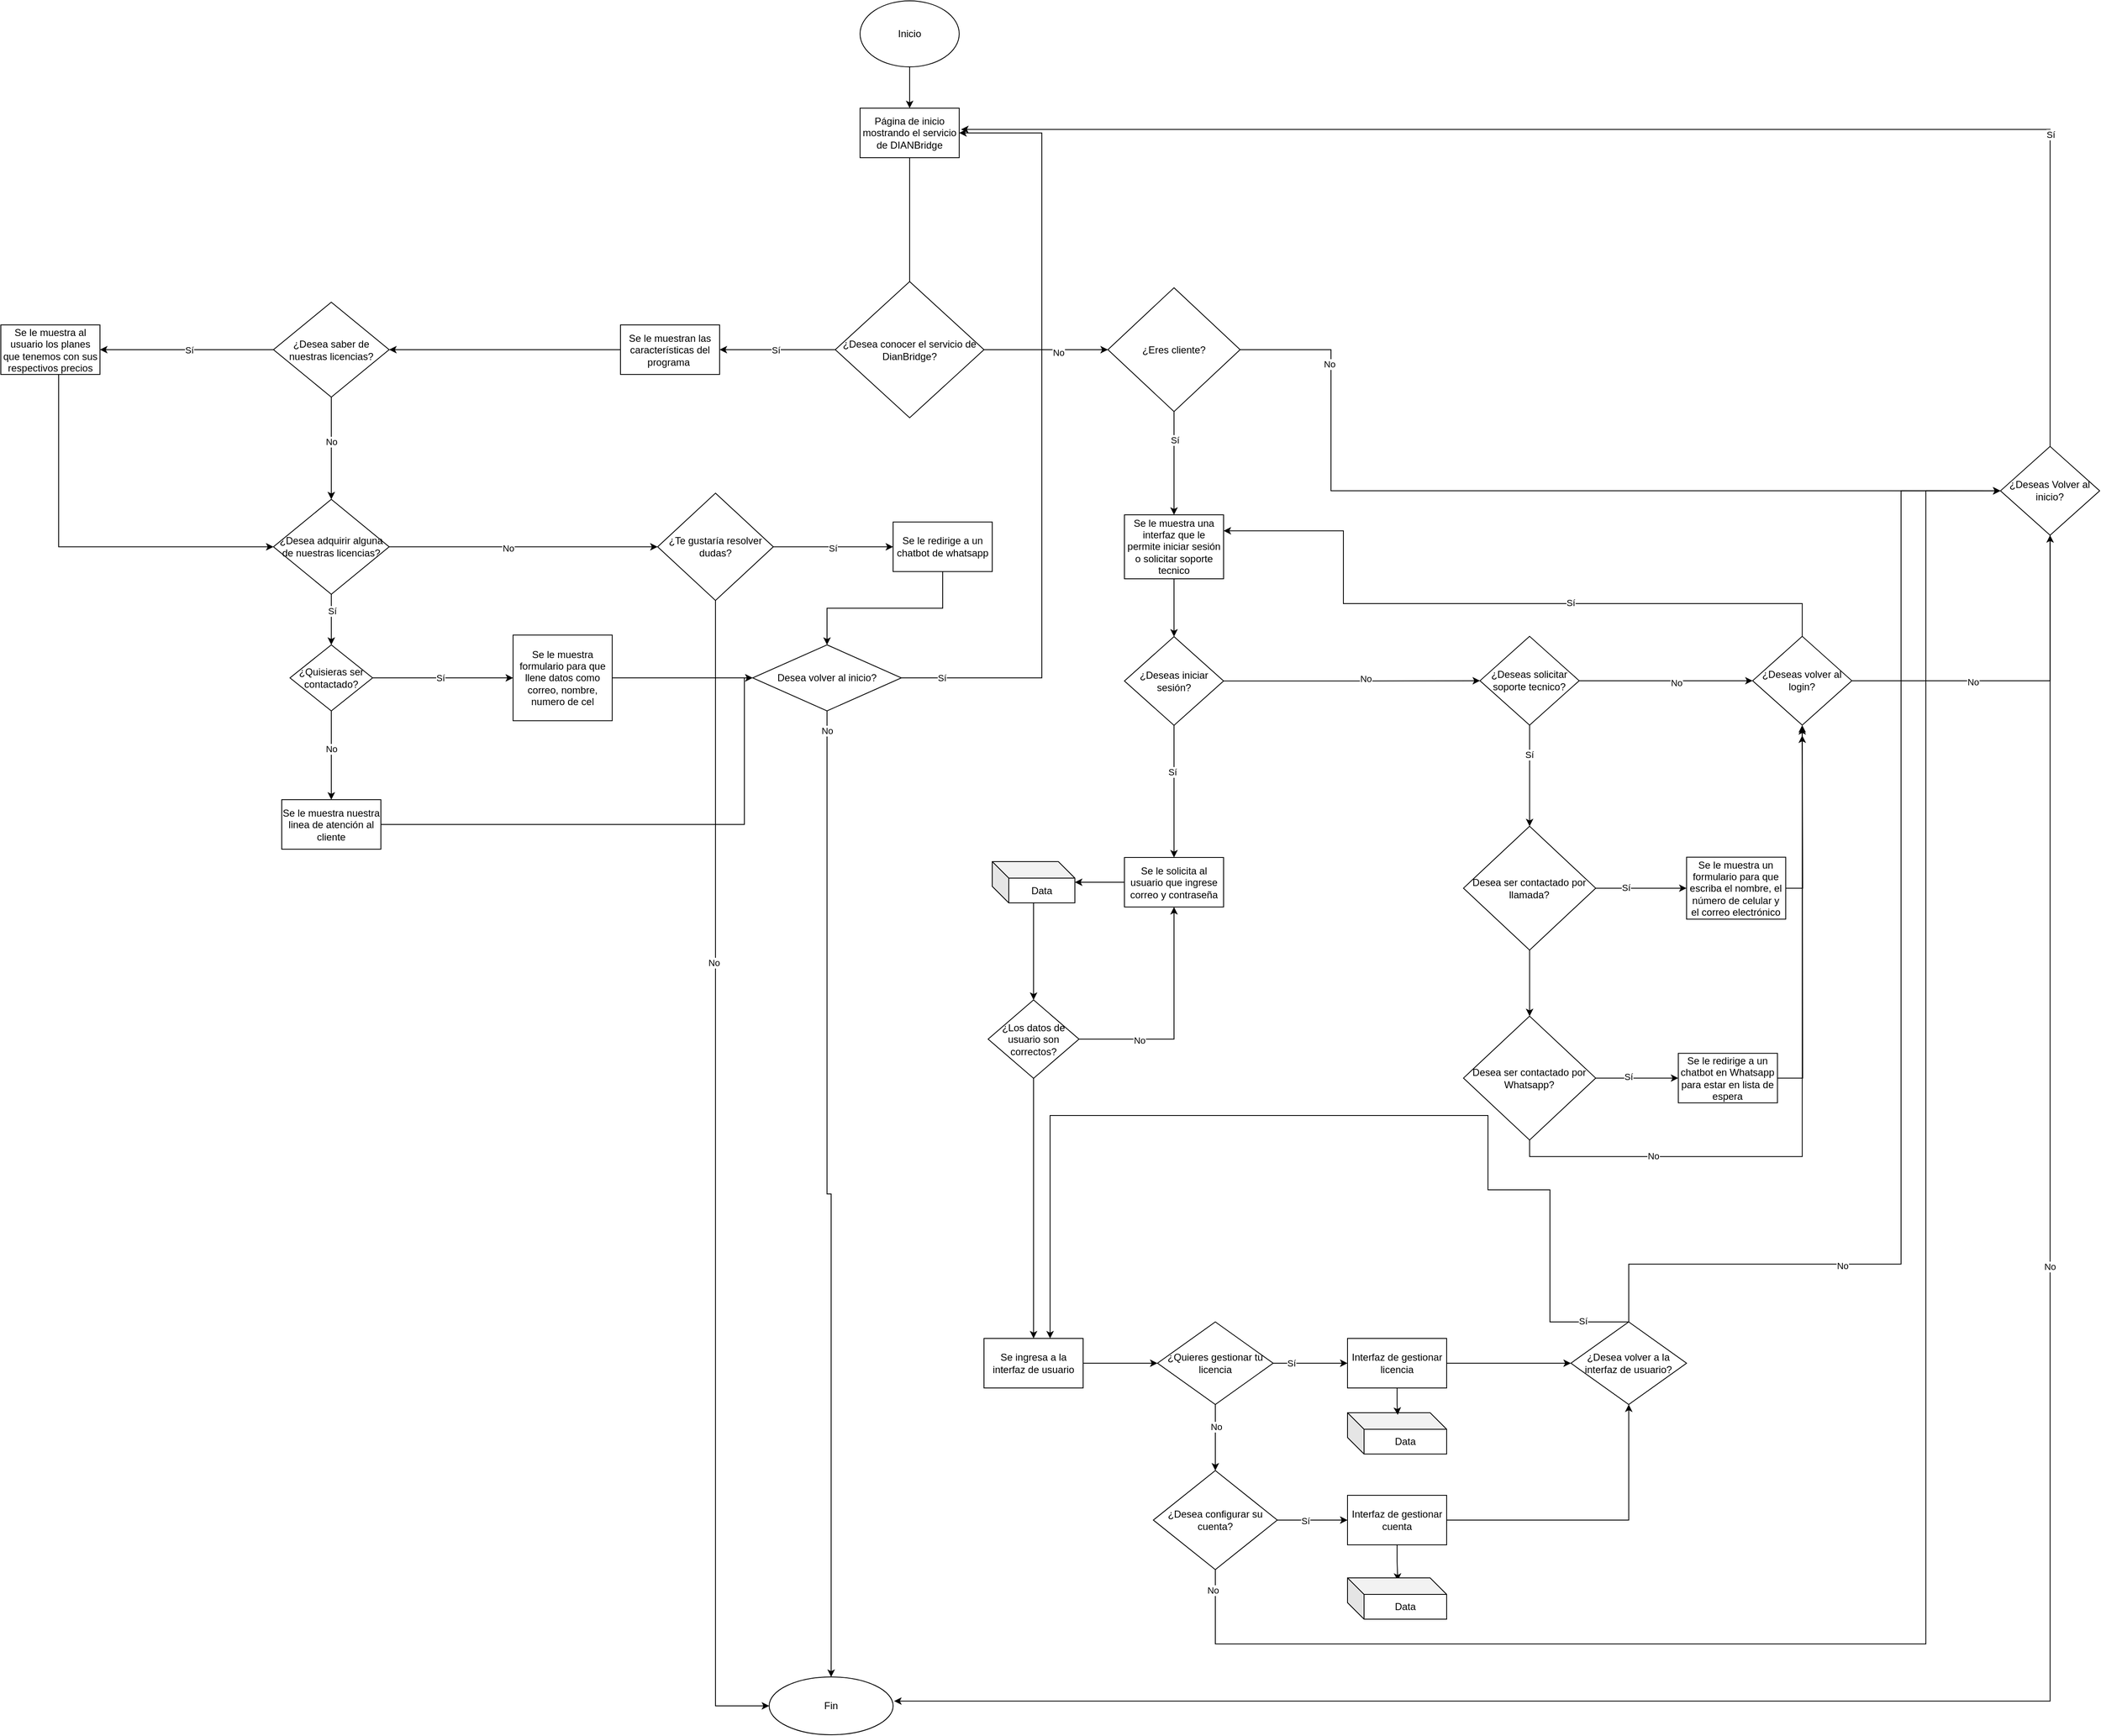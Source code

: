 <mxfile version="24.8.6">
  <diagram name="Página-1" id="eZNiXRgtbL4gtlPX7ZAt">
    <mxGraphModel grid="1" page="1" gridSize="10" guides="1" tooltips="1" connect="1" arrows="1" fold="1" pageScale="1" pageWidth="2400" pageHeight="1700" math="0" shadow="0">
      <root>
        <mxCell id="0" />
        <mxCell id="1" parent="0" />
        <mxCell id="w5NCJS9ffNIXDADuopY6-3" value="" style="edgeStyle=orthogonalEdgeStyle;rounded=0;orthogonalLoop=1;jettySize=auto;html=1;" edge="1" parent="1" source="w5NCJS9ffNIXDADuopY6-1" target="w5NCJS9ffNIXDADuopY6-2">
          <mxGeometry relative="1" as="geometry" />
        </mxCell>
        <mxCell id="w5NCJS9ffNIXDADuopY6-1" value="Inicio" style="ellipse;whiteSpace=wrap;html=1;" vertex="1" parent="1">
          <mxGeometry x="1140" y="60" width="120" height="80" as="geometry" />
        </mxCell>
        <mxCell id="w5NCJS9ffNIXDADuopY6-7" value="" style="edgeStyle=orthogonalEdgeStyle;rounded=0;orthogonalLoop=1;jettySize=auto;html=1;entryX=0.5;entryY=0;entryDx=0;entryDy=0;exitX=0.5;exitY=1;exitDx=0;exitDy=0;" edge="1" parent="1" source="w5NCJS9ffNIXDADuopY6-2" target="qPiBc5gcEPUTFsGJlxh6-1">
          <mxGeometry relative="1" as="geometry">
            <mxPoint x="1340" y="410" as="targetPoint" />
            <Array as="points">
              <mxPoint x="1200" y="408" />
            </Array>
          </mxGeometry>
        </mxCell>
        <mxCell id="w5NCJS9ffNIXDADuopY6-2" value="Página de inicio mostrando el servicio de DIANBridge" style="whiteSpace=wrap;html=1;" vertex="1" parent="1">
          <mxGeometry x="1140" y="190" width="120" height="60" as="geometry" />
        </mxCell>
        <mxCell id="qPiBc5gcEPUTFsGJlxh6-4" value="" style="edgeStyle=orthogonalEdgeStyle;rounded=0;orthogonalLoop=1;jettySize=auto;html=1;exitX=0;exitY=0.5;exitDx=0;exitDy=0;" edge="1" parent="1" source="qPiBc5gcEPUTFsGJlxh6-1" target="qPiBc5gcEPUTFsGJlxh6-3">
          <mxGeometry relative="1" as="geometry" />
        </mxCell>
        <mxCell id="qPiBc5gcEPUTFsGJlxh6-7" value="Sí" style="edgeLabel;html=1;align=center;verticalAlign=middle;resizable=0;points=[];" connectable="0" vertex="1" parent="qPiBc5gcEPUTFsGJlxh6-4">
          <mxGeometry x="0.032" relative="1" as="geometry">
            <mxPoint as="offset" />
          </mxGeometry>
        </mxCell>
        <mxCell id="qPiBc5gcEPUTFsGJlxh6-32" value="" style="edgeStyle=orthogonalEdgeStyle;rounded=0;orthogonalLoop=1;jettySize=auto;html=1;" edge="1" parent="1" source="qPiBc5gcEPUTFsGJlxh6-1" target="qPiBc5gcEPUTFsGJlxh6-33">
          <mxGeometry relative="1" as="geometry">
            <mxPoint x="1410" y="482.5" as="targetPoint" />
          </mxGeometry>
        </mxCell>
        <mxCell id="qPiBc5gcEPUTFsGJlxh6-34" value="No" style="edgeLabel;html=1;align=center;verticalAlign=middle;resizable=0;points=[];" connectable="0" vertex="1" parent="qPiBc5gcEPUTFsGJlxh6-32">
          <mxGeometry x="0.197" y="-3" relative="1" as="geometry">
            <mxPoint as="offset" />
          </mxGeometry>
        </mxCell>
        <mxCell id="qPiBc5gcEPUTFsGJlxh6-1" value="¿Desea conocer el servicio de DianBridge?" style="rhombus;whiteSpace=wrap;html=1;" vertex="1" parent="1">
          <mxGeometry x="1110" y="400" width="180" height="165" as="geometry" />
        </mxCell>
        <mxCell id="JJFq9PKPBYCcvJAjs73w-17" value="" style="edgeStyle=orthogonalEdgeStyle;rounded=0;orthogonalLoop=1;jettySize=auto;html=1;entryX=1;entryY=0.5;entryDx=0;entryDy=0;" edge="1" parent="1" source="qPiBc5gcEPUTFsGJlxh6-3" target="qPiBc5gcEPUTFsGJlxh6-5">
          <mxGeometry relative="1" as="geometry">
            <mxPoint x="750" y="482.5" as="targetPoint" />
          </mxGeometry>
        </mxCell>
        <mxCell id="qPiBc5gcEPUTFsGJlxh6-3" value="Se le muestran las características del programa&amp;nbsp;" style="whiteSpace=wrap;html=1;" vertex="1" parent="1">
          <mxGeometry x="850" y="452.5" width="120" height="60" as="geometry" />
        </mxCell>
        <mxCell id="qPiBc5gcEPUTFsGJlxh6-9" value="" style="edgeStyle=orthogonalEdgeStyle;rounded=0;orthogonalLoop=1;jettySize=auto;html=1;entryX=0.5;entryY=0;entryDx=0;entryDy=0;" edge="1" parent="1" source="qPiBc5gcEPUTFsGJlxh6-5" target="JJFq9PKPBYCcvJAjs73w-21">
          <mxGeometry relative="1" as="geometry">
            <mxPoint x="500" y="650" as="targetPoint" />
          </mxGeometry>
        </mxCell>
        <mxCell id="qPiBc5gcEPUTFsGJlxh6-11" value="No" style="edgeLabel;html=1;align=center;verticalAlign=middle;resizable=0;points=[];" connectable="0" vertex="1" parent="qPiBc5gcEPUTFsGJlxh6-9">
          <mxGeometry x="-0.132" relative="1" as="geometry">
            <mxPoint as="offset" />
          </mxGeometry>
        </mxCell>
        <mxCell id="qPiBc5gcEPUTFsGJlxh6-26" style="edgeStyle=orthogonalEdgeStyle;rounded=0;orthogonalLoop=1;jettySize=auto;html=1;entryX=1;entryY=0.5;entryDx=0;entryDy=0;" edge="1" parent="1" source="qPiBc5gcEPUTFsGJlxh6-5" target="qPiBc5gcEPUTFsGJlxh6-18">
          <mxGeometry relative="1" as="geometry" />
        </mxCell>
        <mxCell id="qPiBc5gcEPUTFsGJlxh6-27" value="Sí" style="edgeLabel;html=1;align=center;verticalAlign=middle;resizable=0;points=[];" connectable="0" vertex="1" parent="qPiBc5gcEPUTFsGJlxh6-26">
          <mxGeometry x="-0.03" relative="1" as="geometry">
            <mxPoint as="offset" />
          </mxGeometry>
        </mxCell>
        <mxCell id="qPiBc5gcEPUTFsGJlxh6-5" value="¿Desea saber de nuestras licencias?" style="rhombus;whiteSpace=wrap;html=1;" vertex="1" parent="1">
          <mxGeometry x="430" y="425" width="140" height="115" as="geometry" />
        </mxCell>
        <mxCell id="qPiBc5gcEPUTFsGJlxh6-12" value="Fin" style="ellipse;whiteSpace=wrap;html=1;" vertex="1" parent="1">
          <mxGeometry x="1030" y="2090" width="150" height="70" as="geometry" />
        </mxCell>
        <mxCell id="JJFq9PKPBYCcvJAjs73w-22" style="edgeStyle=orthogonalEdgeStyle;rounded=0;orthogonalLoop=1;jettySize=auto;html=1;entryX=0;entryY=0.5;entryDx=0;entryDy=0;" edge="1" parent="1" source="qPiBc5gcEPUTFsGJlxh6-18" target="JJFq9PKPBYCcvJAjs73w-21">
          <mxGeometry relative="1" as="geometry">
            <Array as="points">
              <mxPoint x="170" y="721" />
            </Array>
          </mxGeometry>
        </mxCell>
        <mxCell id="qPiBc5gcEPUTFsGJlxh6-18" value="Se le muestra al usuario los planes que tenemos con sus respectivos precios" style="whiteSpace=wrap;html=1;" vertex="1" parent="1">
          <mxGeometry x="100" y="452.5" width="120" height="60" as="geometry" />
        </mxCell>
        <mxCell id="qPiBc5gcEPUTFsGJlxh6-24" style="edgeStyle=orthogonalEdgeStyle;rounded=0;orthogonalLoop=1;jettySize=auto;html=1;entryX=0;entryY=0.5;entryDx=0;entryDy=0;exitX=0.5;exitY=1;exitDx=0;exitDy=0;" edge="1" parent="1" source="qPiBc5gcEPUTFsGJlxh6-22" target="qPiBc5gcEPUTFsGJlxh6-12">
          <mxGeometry relative="1" as="geometry">
            <mxPoint x="850" y="1272.5" as="targetPoint" />
          </mxGeometry>
        </mxCell>
        <mxCell id="qPiBc5gcEPUTFsGJlxh6-25" value="No" style="edgeLabel;html=1;align=center;verticalAlign=middle;resizable=0;points=[];" connectable="0" vertex="1" parent="qPiBc5gcEPUTFsGJlxh6-24">
          <mxGeometry x="-0.376" y="-2" relative="1" as="geometry">
            <mxPoint as="offset" />
          </mxGeometry>
        </mxCell>
        <mxCell id="JJFq9PKPBYCcvJAjs73w-40" value="" style="edgeStyle=orthogonalEdgeStyle;rounded=0;orthogonalLoop=1;jettySize=auto;html=1;" edge="1" parent="1" source="qPiBc5gcEPUTFsGJlxh6-22" target="JJFq9PKPBYCcvJAjs73w-39">
          <mxGeometry relative="1" as="geometry" />
        </mxCell>
        <mxCell id="JJFq9PKPBYCcvJAjs73w-52" value="Sí" style="edgeLabel;html=1;align=center;verticalAlign=middle;resizable=0;points=[];" connectable="0" vertex="1" parent="JJFq9PKPBYCcvJAjs73w-40">
          <mxGeometry x="-0.005" y="-1" relative="1" as="geometry">
            <mxPoint as="offset" />
          </mxGeometry>
        </mxCell>
        <mxCell id="qPiBc5gcEPUTFsGJlxh6-22" value="¿Te gustaría resolver dudas?" style="rhombus;whiteSpace=wrap;html=1;" vertex="1" parent="1">
          <mxGeometry x="895" y="656.25" width="140" height="130" as="geometry" />
        </mxCell>
        <mxCell id="qPiBc5gcEPUTFsGJlxh6-36" value="" style="edgeStyle=orthogonalEdgeStyle;rounded=0;orthogonalLoop=1;jettySize=auto;html=1;" edge="1" parent="1" source="qPiBc5gcEPUTFsGJlxh6-33" target="qPiBc5gcEPUTFsGJlxh6-35">
          <mxGeometry relative="1" as="geometry" />
        </mxCell>
        <mxCell id="qPiBc5gcEPUTFsGJlxh6-37" value="Sí" style="edgeLabel;html=1;align=center;verticalAlign=middle;resizable=0;points=[];" connectable="0" vertex="1" parent="qPiBc5gcEPUTFsGJlxh6-36">
          <mxGeometry x="-0.453" y="1" relative="1" as="geometry">
            <mxPoint as="offset" />
          </mxGeometry>
        </mxCell>
        <mxCell id="QfpLPNTYZomz9AOmF1_y-1" style="edgeStyle=orthogonalEdgeStyle;rounded=0;orthogonalLoop=1;jettySize=auto;html=1;entryX=0;entryY=0.5;entryDx=0;entryDy=0;" edge="1" parent="1" source="qPiBc5gcEPUTFsGJlxh6-33" target="qPiBc5gcEPUTFsGJlxh6-46">
          <mxGeometry relative="1" as="geometry">
            <mxPoint x="1820" y="482.5" as="targetPoint" />
            <Array as="points">
              <mxPoint x="1710" y="483" />
              <mxPoint x="1710" y="653" />
            </Array>
          </mxGeometry>
        </mxCell>
        <mxCell id="QfpLPNTYZomz9AOmF1_y-3" value="No" style="edgeLabel;html=1;align=center;verticalAlign=middle;resizable=0;points=[];" vertex="1" connectable="0" parent="QfpLPNTYZomz9AOmF1_y-1">
          <mxGeometry x="-0.766" y="-2" relative="1" as="geometry">
            <mxPoint as="offset" />
          </mxGeometry>
        </mxCell>
        <mxCell id="qPiBc5gcEPUTFsGJlxh6-33" value="¿Eres cliente?" style="rhombus;whiteSpace=wrap;html=1;" vertex="1" parent="1">
          <mxGeometry x="1440" y="407.5" width="160" height="150" as="geometry" />
        </mxCell>
        <mxCell id="qPiBc5gcEPUTFsGJlxh6-39" value="" style="edgeStyle=orthogonalEdgeStyle;rounded=0;orthogonalLoop=1;jettySize=auto;html=1;" edge="1" parent="1" source="qPiBc5gcEPUTFsGJlxh6-35" target="qPiBc5gcEPUTFsGJlxh6-38">
          <mxGeometry relative="1" as="geometry" />
        </mxCell>
        <mxCell id="qPiBc5gcEPUTFsGJlxh6-35" value="Se le muestra una interfaz que le permite iniciar sesión o solicitar soporte tecnico" style="whiteSpace=wrap;html=1;" vertex="1" parent="1">
          <mxGeometry x="1460" y="682.5" width="120" height="77.5" as="geometry" />
        </mxCell>
        <mxCell id="qPiBc5gcEPUTFsGJlxh6-41" value="" style="edgeStyle=orthogonalEdgeStyle;rounded=0;orthogonalLoop=1;jettySize=auto;html=1;" edge="1" parent="1" source="qPiBc5gcEPUTFsGJlxh6-38" target="qPiBc5gcEPUTFsGJlxh6-40">
          <mxGeometry relative="1" as="geometry" />
        </mxCell>
        <mxCell id="qPiBc5gcEPUTFsGJlxh6-42" value="Sí" style="edgeLabel;html=1;align=center;verticalAlign=middle;resizable=0;points=[];" connectable="0" vertex="1" parent="qPiBc5gcEPUTFsGJlxh6-41">
          <mxGeometry x="-0.298" y="-2" relative="1" as="geometry">
            <mxPoint as="offset" />
          </mxGeometry>
        </mxCell>
        <mxCell id="qPiBc5gcEPUTFsGJlxh6-44" value="" style="edgeStyle=orthogonalEdgeStyle;rounded=0;orthogonalLoop=1;jettySize=auto;html=1;" edge="1" parent="1" source="qPiBc5gcEPUTFsGJlxh6-38" target="qPiBc5gcEPUTFsGJlxh6-43">
          <mxGeometry relative="1" as="geometry" />
        </mxCell>
        <mxCell id="qPiBc5gcEPUTFsGJlxh6-45" value="No" style="edgeLabel;html=1;align=center;verticalAlign=middle;resizable=0;points=[];" connectable="0" vertex="1" parent="qPiBc5gcEPUTFsGJlxh6-44">
          <mxGeometry x="0.112" y="3" relative="1" as="geometry">
            <mxPoint as="offset" />
          </mxGeometry>
        </mxCell>
        <mxCell id="qPiBc5gcEPUTFsGJlxh6-38" value="¿Deseas iniciar sesión?" style="rhombus;whiteSpace=wrap;html=1;" vertex="1" parent="1">
          <mxGeometry x="1460" y="830" width="120" height="107.5" as="geometry" />
        </mxCell>
        <mxCell id="JJFq9PKPBYCcvJAjs73w-2" value="" style="edgeStyle=orthogonalEdgeStyle;rounded=0;orthogonalLoop=1;jettySize=auto;html=1;" edge="1" parent="1" source="qPiBc5gcEPUTFsGJlxh6-40" target="JJFq9PKPBYCcvJAjs73w-3">
          <mxGeometry relative="1" as="geometry">
            <mxPoint x="1380" y="1050" as="targetPoint" />
          </mxGeometry>
        </mxCell>
        <mxCell id="qPiBc5gcEPUTFsGJlxh6-40" value="Se le solicita al usuario que ingrese correo y contraseña" style="whiteSpace=wrap;html=1;" vertex="1" parent="1">
          <mxGeometry x="1460" y="1097.5" width="120" height="60" as="geometry" />
        </mxCell>
        <mxCell id="qPiBc5gcEPUTFsGJlxh6-54" value="" style="edgeStyle=orthogonalEdgeStyle;rounded=0;orthogonalLoop=1;jettySize=auto;html=1;" edge="1" parent="1" source="qPiBc5gcEPUTFsGJlxh6-43" target="qPiBc5gcEPUTFsGJlxh6-53">
          <mxGeometry relative="1" as="geometry" />
        </mxCell>
        <mxCell id="qPiBc5gcEPUTFsGJlxh6-68" value="No" style="edgeLabel;html=1;align=center;verticalAlign=middle;resizable=0;points=[];" connectable="0" vertex="1" parent="qPiBc5gcEPUTFsGJlxh6-54">
          <mxGeometry x="0.118" y="-2" relative="1" as="geometry">
            <mxPoint as="offset" />
          </mxGeometry>
        </mxCell>
        <mxCell id="qPiBc5gcEPUTFsGJlxh6-62" value="" style="edgeStyle=orthogonalEdgeStyle;rounded=0;orthogonalLoop=1;jettySize=auto;html=1;entryX=0.5;entryY=0;entryDx=0;entryDy=0;" edge="1" parent="1" source="qPiBc5gcEPUTFsGJlxh6-43" target="qPiBc5gcEPUTFsGJlxh6-63">
          <mxGeometry relative="1" as="geometry">
            <mxPoint x="1950.38" y="1019.69" as="targetPoint" />
          </mxGeometry>
        </mxCell>
        <mxCell id="qPiBc5gcEPUTFsGJlxh6-67" value="Sí" style="edgeLabel;html=1;align=center;verticalAlign=middle;resizable=0;points=[];" connectable="0" vertex="1" parent="qPiBc5gcEPUTFsGJlxh6-62">
          <mxGeometry x="-0.422" y="-1" relative="1" as="geometry">
            <mxPoint as="offset" />
          </mxGeometry>
        </mxCell>
        <mxCell id="qPiBc5gcEPUTFsGJlxh6-43" value="¿Deseas solicitar soporte tecnico?" style="rhombus;whiteSpace=wrap;html=1;" vertex="1" parent="1">
          <mxGeometry x="1890.38" y="829.69" width="120" height="107.5" as="geometry" />
        </mxCell>
        <mxCell id="qPiBc5gcEPUTFsGJlxh6-49" style="edgeStyle=orthogonalEdgeStyle;rounded=0;orthogonalLoop=1;jettySize=auto;html=1;entryX=1.019;entryY=0.429;entryDx=0;entryDy=0;exitX=0.5;exitY=0;exitDx=0;exitDy=0;entryPerimeter=0;" edge="1" parent="1" source="qPiBc5gcEPUTFsGJlxh6-46" target="w5NCJS9ffNIXDADuopY6-2">
          <mxGeometry relative="1" as="geometry">
            <mxPoint x="2270.0" y="809.97" as="sourcePoint" />
            <mxPoint x="1300" y="219.97" as="targetPoint" />
            <Array as="points">
              <mxPoint x="2580" y="216" />
            </Array>
          </mxGeometry>
        </mxCell>
        <mxCell id="qPiBc5gcEPUTFsGJlxh6-50" value="Sí" style="edgeLabel;html=1;align=center;verticalAlign=middle;resizable=0;points=[];" connectable="0" vertex="1" parent="qPiBc5gcEPUTFsGJlxh6-49">
          <mxGeometry x="-0.556" relative="1" as="geometry">
            <mxPoint as="offset" />
          </mxGeometry>
        </mxCell>
        <mxCell id="qPiBc5gcEPUTFsGJlxh6-59" style="edgeStyle=orthogonalEdgeStyle;rounded=0;orthogonalLoop=1;jettySize=auto;html=1;exitX=0.5;exitY=1;exitDx=0;exitDy=0;entryX=1.008;entryY=0.417;entryDx=0;entryDy=0;entryPerimeter=0;" edge="1" parent="1" source="qPiBc5gcEPUTFsGJlxh6-46" target="qPiBc5gcEPUTFsGJlxh6-12">
          <mxGeometry relative="1" as="geometry">
            <mxPoint x="1250" y="1800" as="targetPoint" />
            <Array as="points">
              <mxPoint x="2580" y="2119" />
            </Array>
            <mxPoint x="2650.55" y="707.19" as="sourcePoint" />
          </mxGeometry>
        </mxCell>
        <mxCell id="qPiBc5gcEPUTFsGJlxh6-60" value="No" style="edgeLabel;html=1;align=center;verticalAlign=middle;resizable=0;points=[];" connectable="0" vertex="1" parent="qPiBc5gcEPUTFsGJlxh6-59">
          <mxGeometry x="-0.37" y="-1" relative="1" as="geometry">
            <mxPoint as="offset" />
          </mxGeometry>
        </mxCell>
        <mxCell id="qPiBc5gcEPUTFsGJlxh6-46" value="¿Deseas Volver al inicio?" style="rhombus;whiteSpace=wrap;html=1;" vertex="1" parent="1">
          <mxGeometry x="2520.38" y="599.69" width="120" height="107.5" as="geometry" />
        </mxCell>
        <mxCell id="qPiBc5gcEPUTFsGJlxh6-55" style="edgeStyle=orthogonalEdgeStyle;rounded=0;orthogonalLoop=1;jettySize=auto;html=1;entryX=1;entryY=0.25;entryDx=0;entryDy=0;exitX=0.5;exitY=0;exitDx=0;exitDy=0;" edge="1" parent="1" source="qPiBc5gcEPUTFsGJlxh6-53" target="qPiBc5gcEPUTFsGJlxh6-35">
          <mxGeometry relative="1" as="geometry">
            <Array as="points">
              <mxPoint x="2280" y="790" />
              <mxPoint x="1725" y="790" />
              <mxPoint x="1725" y="702" />
            </Array>
          </mxGeometry>
        </mxCell>
        <mxCell id="qPiBc5gcEPUTFsGJlxh6-56" value="Sí" style="edgeLabel;html=1;align=center;verticalAlign=middle;resizable=0;points=[];" connectable="0" vertex="1" parent="qPiBc5gcEPUTFsGJlxh6-55">
          <mxGeometry x="-0.226" y="-1" relative="1" as="geometry">
            <mxPoint as="offset" />
          </mxGeometry>
        </mxCell>
        <mxCell id="qPiBc5gcEPUTFsGJlxh6-57" value="" style="edgeStyle=orthogonalEdgeStyle;rounded=0;orthogonalLoop=1;jettySize=auto;html=1;" edge="1" parent="1" source="qPiBc5gcEPUTFsGJlxh6-53" target="qPiBc5gcEPUTFsGJlxh6-46">
          <mxGeometry relative="1" as="geometry" />
        </mxCell>
        <mxCell id="qPiBc5gcEPUTFsGJlxh6-58" value="No" style="edgeLabel;html=1;align=center;verticalAlign=middle;resizable=0;points=[];" connectable="0" vertex="1" parent="qPiBc5gcEPUTFsGJlxh6-57">
          <mxGeometry x="-0.299" y="-1" relative="1" as="geometry">
            <mxPoint as="offset" />
          </mxGeometry>
        </mxCell>
        <mxCell id="qPiBc5gcEPUTFsGJlxh6-53" value="¿Deseas volver al login?" style="rhombus;whiteSpace=wrap;html=1;" vertex="1" parent="1">
          <mxGeometry x="2220.38" y="829.69" width="120" height="107.5" as="geometry" />
        </mxCell>
        <mxCell id="qPiBc5gcEPUTFsGJlxh6-65" value="" style="edgeStyle=orthogonalEdgeStyle;rounded=0;orthogonalLoop=1;jettySize=auto;html=1;" edge="1" parent="1" source="qPiBc5gcEPUTFsGJlxh6-63" target="qPiBc5gcEPUTFsGJlxh6-64">
          <mxGeometry relative="1" as="geometry" />
        </mxCell>
        <mxCell id="qPiBc5gcEPUTFsGJlxh6-66" value="Sí" style="edgeLabel;html=1;align=center;verticalAlign=middle;resizable=0;points=[];" connectable="0" vertex="1" parent="qPiBc5gcEPUTFsGJlxh6-65">
          <mxGeometry x="-0.348" y="1" relative="1" as="geometry">
            <mxPoint as="offset" />
          </mxGeometry>
        </mxCell>
        <mxCell id="qPiBc5gcEPUTFsGJlxh6-70" value="" style="edgeStyle=orthogonalEdgeStyle;rounded=0;orthogonalLoop=1;jettySize=auto;html=1;" edge="1" parent="1" source="qPiBc5gcEPUTFsGJlxh6-63" target="qPiBc5gcEPUTFsGJlxh6-69">
          <mxGeometry relative="1" as="geometry" />
        </mxCell>
        <mxCell id="qPiBc5gcEPUTFsGJlxh6-63" value="Desea ser contactado por llamada?" style="rhombus;whiteSpace=wrap;html=1;" vertex="1" parent="1">
          <mxGeometry x="1870.38" y="1059.69" width="160" height="150" as="geometry" />
        </mxCell>
        <mxCell id="qPiBc5gcEPUTFsGJlxh6-79" style="edgeStyle=orthogonalEdgeStyle;rounded=0;orthogonalLoop=1;jettySize=auto;html=1;" edge="1" parent="1" source="qPiBc5gcEPUTFsGJlxh6-64">
          <mxGeometry relative="1" as="geometry">
            <mxPoint x="2280.38" y="949.69" as="targetPoint" />
          </mxGeometry>
        </mxCell>
        <mxCell id="qPiBc5gcEPUTFsGJlxh6-64" value="Se le muestra un formulario para que escriba el nombre, el número de celular y el correo electrónico" style="whiteSpace=wrap;html=1;" vertex="1" parent="1">
          <mxGeometry x="2140.38" y="1097.19" width="120" height="75" as="geometry" />
        </mxCell>
        <mxCell id="qPiBc5gcEPUTFsGJlxh6-72" value="" style="edgeStyle=orthogonalEdgeStyle;rounded=0;orthogonalLoop=1;jettySize=auto;html=1;" edge="1" parent="1" source="qPiBc5gcEPUTFsGJlxh6-69" target="qPiBc5gcEPUTFsGJlxh6-71">
          <mxGeometry relative="1" as="geometry" />
        </mxCell>
        <mxCell id="qPiBc5gcEPUTFsGJlxh6-73" value="Sí" style="edgeLabel;html=1;align=center;verticalAlign=middle;resizable=0;points=[];" connectable="0" vertex="1" parent="qPiBc5gcEPUTFsGJlxh6-72">
          <mxGeometry x="-0.212" y="2" relative="1" as="geometry">
            <mxPoint as="offset" />
          </mxGeometry>
        </mxCell>
        <mxCell id="qPiBc5gcEPUTFsGJlxh6-75" value="" style="edgeStyle=orthogonalEdgeStyle;rounded=0;orthogonalLoop=1;jettySize=auto;html=1;entryX=0.5;entryY=1;entryDx=0;entryDy=0;exitX=0.5;exitY=1;exitDx=0;exitDy=0;" edge="1" parent="1" source="qPiBc5gcEPUTFsGJlxh6-69" target="qPiBc5gcEPUTFsGJlxh6-53">
          <mxGeometry relative="1" as="geometry">
            <mxPoint x="1950.38" y="1519.69" as="targetPoint" />
            <Array as="points">
              <mxPoint x="1950.38" y="1459.69" />
              <mxPoint x="2280.38" y="1459.69" />
            </Array>
          </mxGeometry>
        </mxCell>
        <mxCell id="qPiBc5gcEPUTFsGJlxh6-76" value="No" style="edgeLabel;html=1;align=center;verticalAlign=middle;resizable=0;points=[];" connectable="0" vertex="1" parent="qPiBc5gcEPUTFsGJlxh6-75">
          <mxGeometry x="-0.613" y="1" relative="1" as="geometry">
            <mxPoint as="offset" />
          </mxGeometry>
        </mxCell>
        <mxCell id="qPiBc5gcEPUTFsGJlxh6-69" value="Desea ser contactado por Whatsapp?" style="rhombus;whiteSpace=wrap;html=1;" vertex="1" parent="1">
          <mxGeometry x="1870.38" y="1289.69" width="160" height="150" as="geometry" />
        </mxCell>
        <mxCell id="qPiBc5gcEPUTFsGJlxh6-77" style="edgeStyle=orthogonalEdgeStyle;rounded=0;orthogonalLoop=1;jettySize=auto;html=1;" edge="1" parent="1" source="qPiBc5gcEPUTFsGJlxh6-71">
          <mxGeometry relative="1" as="geometry">
            <mxPoint x="2280.38" y="939.69" as="targetPoint" />
          </mxGeometry>
        </mxCell>
        <mxCell id="qPiBc5gcEPUTFsGJlxh6-71" value="Se le redirige a un chatbot en Whatsapp para estar en lista de espera" style="whiteSpace=wrap;html=1;" vertex="1" parent="1">
          <mxGeometry x="2130.38" y="1334.69" width="120" height="60" as="geometry" />
        </mxCell>
        <mxCell id="JJFq9PKPBYCcvJAjs73w-5" value="" style="edgeStyle=orthogonalEdgeStyle;rounded=0;orthogonalLoop=1;jettySize=auto;html=1;" edge="1" parent="1" source="JJFq9PKPBYCcvJAjs73w-3" target="JJFq9PKPBYCcvJAjs73w-4">
          <mxGeometry relative="1" as="geometry" />
        </mxCell>
        <mxCell id="JJFq9PKPBYCcvJAjs73w-3" value="Data" style="shape=cube;whiteSpace=wrap;html=1;boundedLbl=1;backgroundOutline=1;darkOpacity=0.05;darkOpacity2=0.1;" vertex="1" parent="1">
          <mxGeometry x="1300" y="1102.5" width="100" height="50" as="geometry" />
        </mxCell>
        <mxCell id="JJFq9PKPBYCcvJAjs73w-6" style="edgeStyle=orthogonalEdgeStyle;rounded=0;orthogonalLoop=1;jettySize=auto;html=1;entryX=0.5;entryY=1;entryDx=0;entryDy=0;" edge="1" parent="1" source="JJFq9PKPBYCcvJAjs73w-4" target="qPiBc5gcEPUTFsGJlxh6-40">
          <mxGeometry relative="1" as="geometry" />
        </mxCell>
        <mxCell id="JJFq9PKPBYCcvJAjs73w-7" value="No" style="edgeLabel;html=1;align=center;verticalAlign=middle;resizable=0;points=[];" connectable="0" vertex="1" parent="JJFq9PKPBYCcvJAjs73w-6">
          <mxGeometry x="-0.469" y="-1" relative="1" as="geometry">
            <mxPoint as="offset" />
          </mxGeometry>
        </mxCell>
        <mxCell id="JJFq9PKPBYCcvJAjs73w-9" value="" style="edgeStyle=orthogonalEdgeStyle;rounded=0;orthogonalLoop=1;jettySize=auto;html=1;" edge="1" parent="1" source="JJFq9PKPBYCcvJAjs73w-4" target="JJFq9PKPBYCcvJAjs73w-8">
          <mxGeometry relative="1" as="geometry" />
        </mxCell>
        <mxCell id="JJFq9PKPBYCcvJAjs73w-4" value="¿Los datos de usuario son correctos?" style="rhombus;whiteSpace=wrap;html=1;" vertex="1" parent="1">
          <mxGeometry x="1295" y="1270" width="110" height="95" as="geometry" />
        </mxCell>
        <mxCell id="JJFq9PKPBYCcvJAjs73w-54" value="" style="edgeStyle=orthogonalEdgeStyle;rounded=0;orthogonalLoop=1;jettySize=auto;html=1;" edge="1" parent="1" source="JJFq9PKPBYCcvJAjs73w-8" target="JJFq9PKPBYCcvJAjs73w-53">
          <mxGeometry relative="1" as="geometry" />
        </mxCell>
        <mxCell id="JJFq9PKPBYCcvJAjs73w-8" value="Se ingresa a la interfaz de usuario" style="whiteSpace=wrap;html=1;" vertex="1" parent="1">
          <mxGeometry x="1290" y="1680" width="120" height="60" as="geometry" />
        </mxCell>
        <mxCell id="JJFq9PKPBYCcvJAjs73w-24" value="" style="edgeStyle=orthogonalEdgeStyle;rounded=0;orthogonalLoop=1;jettySize=auto;html=1;" edge="1" parent="1" source="JJFq9PKPBYCcvJAjs73w-21" target="JJFq9PKPBYCcvJAjs73w-29">
          <mxGeometry relative="1" as="geometry">
            <mxPoint x="500" y="886.25" as="targetPoint" />
          </mxGeometry>
        </mxCell>
        <mxCell id="JJFq9PKPBYCcvJAjs73w-25" value="Sí" style="edgeLabel;html=1;align=center;verticalAlign=middle;resizable=0;points=[];" connectable="0" vertex="1" parent="JJFq9PKPBYCcvJAjs73w-24">
          <mxGeometry x="-0.366" y="1" relative="1" as="geometry">
            <mxPoint as="offset" />
          </mxGeometry>
        </mxCell>
        <mxCell id="JJFq9PKPBYCcvJAjs73w-36" value="" style="edgeStyle=orthogonalEdgeStyle;rounded=0;orthogonalLoop=1;jettySize=auto;html=1;entryX=0;entryY=0.5;entryDx=0;entryDy=0;" edge="1" parent="1" source="JJFq9PKPBYCcvJAjs73w-21" target="qPiBc5gcEPUTFsGJlxh6-22">
          <mxGeometry relative="1" as="geometry">
            <mxPoint x="640" y="721.25" as="targetPoint" />
          </mxGeometry>
        </mxCell>
        <mxCell id="JJFq9PKPBYCcvJAjs73w-51" value="No" style="edgeLabel;html=1;align=center;verticalAlign=middle;resizable=0;points=[];" connectable="0" vertex="1" parent="JJFq9PKPBYCcvJAjs73w-36">
          <mxGeometry x="-0.117" y="-1" relative="1" as="geometry">
            <mxPoint as="offset" />
          </mxGeometry>
        </mxCell>
        <mxCell id="JJFq9PKPBYCcvJAjs73w-21" value="¿Desea adquirir alguna de nuestras licencias?" style="rhombus;whiteSpace=wrap;html=1;" vertex="1" parent="1">
          <mxGeometry x="430" y="663.75" width="140" height="115" as="geometry" />
        </mxCell>
        <mxCell id="JJFq9PKPBYCcvJAjs73w-49" style="edgeStyle=orthogonalEdgeStyle;rounded=0;orthogonalLoop=1;jettySize=auto;html=1;entryX=0;entryY=0.5;entryDx=0;entryDy=0;" edge="1" parent="1" source="JJFq9PKPBYCcvJAjs73w-28" target="JJFq9PKPBYCcvJAjs73w-44">
          <mxGeometry relative="1" as="geometry" />
        </mxCell>
        <mxCell id="JJFq9PKPBYCcvJAjs73w-28" value="Se le muestra formulario para que llene datos como correo, nombre, numero de cel" style="whiteSpace=wrap;html=1;" vertex="1" parent="1">
          <mxGeometry x="720" y="828.12" width="120" height="103.75" as="geometry" />
        </mxCell>
        <mxCell id="JJFq9PKPBYCcvJAjs73w-31" value="" style="edgeStyle=orthogonalEdgeStyle;rounded=0;orthogonalLoop=1;jettySize=auto;html=1;" edge="1" parent="1" source="JJFq9PKPBYCcvJAjs73w-29" target="JJFq9PKPBYCcvJAjs73w-30">
          <mxGeometry relative="1" as="geometry" />
        </mxCell>
        <mxCell id="JJFq9PKPBYCcvJAjs73w-32" value="No" style="edgeLabel;html=1;align=center;verticalAlign=middle;resizable=0;points=[];" connectable="0" vertex="1" parent="JJFq9PKPBYCcvJAjs73w-31">
          <mxGeometry x="-0.153" relative="1" as="geometry">
            <mxPoint as="offset" />
          </mxGeometry>
        </mxCell>
        <mxCell id="JJFq9PKPBYCcvJAjs73w-33" style="edgeStyle=orthogonalEdgeStyle;rounded=0;orthogonalLoop=1;jettySize=auto;html=1;entryX=0;entryY=0.5;entryDx=0;entryDy=0;" edge="1" parent="1" source="JJFq9PKPBYCcvJAjs73w-29" target="JJFq9PKPBYCcvJAjs73w-28">
          <mxGeometry relative="1" as="geometry" />
        </mxCell>
        <mxCell id="JJFq9PKPBYCcvJAjs73w-34" value="Sí" style="edgeLabel;html=1;align=center;verticalAlign=middle;resizable=0;points=[];" connectable="0" vertex="1" parent="JJFq9PKPBYCcvJAjs73w-33">
          <mxGeometry x="-0.039" relative="1" as="geometry">
            <mxPoint as="offset" />
          </mxGeometry>
        </mxCell>
        <mxCell id="JJFq9PKPBYCcvJAjs73w-29" value="¿Quisieras ser contactado?" style="rhombus;whiteSpace=wrap;html=1;" vertex="1" parent="1">
          <mxGeometry x="450" y="839.99" width="100" height="80" as="geometry" />
        </mxCell>
        <mxCell id="JJFq9PKPBYCcvJAjs73w-50" style="edgeStyle=orthogonalEdgeStyle;rounded=0;orthogonalLoop=1;jettySize=auto;html=1;entryX=0;entryY=0.5;entryDx=0;entryDy=0;" edge="1" parent="1" source="JJFq9PKPBYCcvJAjs73w-30" target="JJFq9PKPBYCcvJAjs73w-44">
          <mxGeometry relative="1" as="geometry">
            <Array as="points">
              <mxPoint x="1000" y="1057" />
              <mxPoint x="1000" y="880" />
            </Array>
          </mxGeometry>
        </mxCell>
        <mxCell id="JJFq9PKPBYCcvJAjs73w-30" value="Se le muestra nuestra linea de atención al cliente" style="whiteSpace=wrap;html=1;" vertex="1" parent="1">
          <mxGeometry x="440" y="1027.5" width="120" height="60" as="geometry" />
        </mxCell>
        <mxCell id="JJFq9PKPBYCcvJAjs73w-45" value="" style="edgeStyle=orthogonalEdgeStyle;rounded=0;orthogonalLoop=1;jettySize=auto;html=1;" edge="1" parent="1" source="JJFq9PKPBYCcvJAjs73w-39" target="JJFq9PKPBYCcvJAjs73w-44">
          <mxGeometry relative="1" as="geometry" />
        </mxCell>
        <mxCell id="JJFq9PKPBYCcvJAjs73w-39" value="Se le redirige a un chatbot de whatsapp" style="whiteSpace=wrap;html=1;" vertex="1" parent="1">
          <mxGeometry x="1180" y="691.25" width="120" height="60" as="geometry" />
        </mxCell>
        <mxCell id="JJFq9PKPBYCcvJAjs73w-46" style="edgeStyle=orthogonalEdgeStyle;rounded=0;orthogonalLoop=1;jettySize=auto;html=1;entryX=0.5;entryY=0;entryDx=0;entryDy=0;" edge="1" parent="1" source="JJFq9PKPBYCcvJAjs73w-44" target="qPiBc5gcEPUTFsGJlxh6-12">
          <mxGeometry relative="1" as="geometry" />
        </mxCell>
        <mxCell id="JJFq9PKPBYCcvJAjs73w-79" value="No" style="edgeLabel;html=1;align=center;verticalAlign=middle;resizable=0;points=[];" connectable="0" vertex="1" parent="JJFq9PKPBYCcvJAjs73w-46">
          <mxGeometry x="-0.959" relative="1" as="geometry">
            <mxPoint as="offset" />
          </mxGeometry>
        </mxCell>
        <mxCell id="JJFq9PKPBYCcvJAjs73w-47" style="edgeStyle=orthogonalEdgeStyle;rounded=0;orthogonalLoop=1;jettySize=auto;html=1;entryX=1;entryY=0.5;entryDx=0;entryDy=0;" edge="1" parent="1" source="JJFq9PKPBYCcvJAjs73w-44" target="w5NCJS9ffNIXDADuopY6-2">
          <mxGeometry relative="1" as="geometry">
            <Array as="points">
              <mxPoint x="1360" y="880" />
              <mxPoint x="1360" y="220" />
            </Array>
          </mxGeometry>
        </mxCell>
        <mxCell id="JJFq9PKPBYCcvJAjs73w-48" value="Sí" style="edgeLabel;html=1;align=center;verticalAlign=middle;resizable=0;points=[];" connectable="0" vertex="1" parent="JJFq9PKPBYCcvJAjs73w-47">
          <mxGeometry x="-0.896" relative="1" as="geometry">
            <mxPoint as="offset" />
          </mxGeometry>
        </mxCell>
        <mxCell id="JJFq9PKPBYCcvJAjs73w-44" value="Desea volver al inicio?" style="rhombus;whiteSpace=wrap;html=1;" vertex="1" parent="1">
          <mxGeometry x="1010" y="839.99" width="180" height="80" as="geometry" />
        </mxCell>
        <mxCell id="JJFq9PKPBYCcvJAjs73w-56" value="" style="edgeStyle=orthogonalEdgeStyle;rounded=0;orthogonalLoop=1;jettySize=auto;html=1;" edge="1" parent="1" source="JJFq9PKPBYCcvJAjs73w-53" target="JJFq9PKPBYCcvJAjs73w-55">
          <mxGeometry relative="1" as="geometry" />
        </mxCell>
        <mxCell id="JJFq9PKPBYCcvJAjs73w-57" value="Sí" style="edgeLabel;html=1;align=center;verticalAlign=middle;resizable=0;points=[];" connectable="0" vertex="1" parent="JJFq9PKPBYCcvJAjs73w-56">
          <mxGeometry x="-0.509" relative="1" as="geometry">
            <mxPoint as="offset" />
          </mxGeometry>
        </mxCell>
        <mxCell id="JJFq9PKPBYCcvJAjs73w-69" value="" style="edgeStyle=orthogonalEdgeStyle;rounded=0;orthogonalLoop=1;jettySize=auto;html=1;entryX=0.5;entryY=0;entryDx=0;entryDy=0;" edge="1" parent="1" source="JJFq9PKPBYCcvJAjs73w-53" target="JJFq9PKPBYCcvJAjs73w-70">
          <mxGeometry relative="1" as="geometry">
            <mxPoint x="1570" y="1800" as="targetPoint" />
          </mxGeometry>
        </mxCell>
        <mxCell id="JJFq9PKPBYCcvJAjs73w-71" value="No" style="edgeLabel;html=1;align=center;verticalAlign=middle;resizable=0;points=[];" connectable="0" vertex="1" parent="JJFq9PKPBYCcvJAjs73w-69">
          <mxGeometry x="-0.341" y="1" relative="1" as="geometry">
            <mxPoint as="offset" />
          </mxGeometry>
        </mxCell>
        <mxCell id="JJFq9PKPBYCcvJAjs73w-53" value="¿Quieres gestionar tu licencia" style="rhombus;whiteSpace=wrap;html=1;" vertex="1" parent="1">
          <mxGeometry x="1500" y="1660" width="140" height="100" as="geometry" />
        </mxCell>
        <mxCell id="JJFq9PKPBYCcvJAjs73w-59" value="" style="edgeStyle=orthogonalEdgeStyle;rounded=0;orthogonalLoop=1;jettySize=auto;html=1;" edge="1" parent="1" source="JJFq9PKPBYCcvJAjs73w-55" target="JJFq9PKPBYCcvJAjs73w-58">
          <mxGeometry relative="1" as="geometry" />
        </mxCell>
        <mxCell id="JJFq9PKPBYCcvJAjs73w-55" value="Interfaz de gestionar licencia" style="whiteSpace=wrap;html=1;" vertex="1" parent="1">
          <mxGeometry x="1730" y="1680" width="120" height="60" as="geometry" />
        </mxCell>
        <mxCell id="JJFq9PKPBYCcvJAjs73w-61" style="edgeStyle=orthogonalEdgeStyle;rounded=0;orthogonalLoop=1;jettySize=auto;html=1;exitX=0.5;exitY=0;exitDx=0;exitDy=0;" edge="1" parent="1" source="JJFq9PKPBYCcvJAjs73w-58" target="JJFq9PKPBYCcvJAjs73w-8">
          <mxGeometry relative="1" as="geometry">
            <mxPoint x="1920.054" y="1579.999" as="sourcePoint" />
            <mxPoint x="1370" y="1429.97" as="targetPoint" />
            <Array as="points">
              <mxPoint x="1975" y="1500" />
              <mxPoint x="1900" y="1500" />
              <mxPoint x="1900" y="1410" />
              <mxPoint x="1370" y="1410" />
            </Array>
          </mxGeometry>
        </mxCell>
        <mxCell id="JJFq9PKPBYCcvJAjs73w-62" value="Sí" style="edgeLabel;html=1;align=center;verticalAlign=middle;resizable=0;points=[];" connectable="0" vertex="1" parent="JJFq9PKPBYCcvJAjs73w-61">
          <mxGeometry x="-0.908" y="-1" relative="1" as="geometry">
            <mxPoint as="offset" />
          </mxGeometry>
        </mxCell>
        <mxCell id="JJFq9PKPBYCcvJAjs73w-63" style="edgeStyle=orthogonalEdgeStyle;rounded=0;orthogonalLoop=1;jettySize=auto;html=1;entryX=0;entryY=0.5;entryDx=0;entryDy=0;" edge="1" parent="1" source="JJFq9PKPBYCcvJAjs73w-58" target="qPiBc5gcEPUTFsGJlxh6-46">
          <mxGeometry relative="1" as="geometry">
            <mxPoint x="2480" y="1150" as="targetPoint" />
            <Array as="points">
              <mxPoint x="2400" y="1590" />
              <mxPoint x="2400" y="653" />
            </Array>
          </mxGeometry>
        </mxCell>
        <mxCell id="JJFq9PKPBYCcvJAjs73w-64" value="No" style="edgeLabel;html=1;align=center;verticalAlign=middle;resizable=0;points=[];" connectable="0" vertex="1" parent="JJFq9PKPBYCcvJAjs73w-63">
          <mxGeometry x="-0.549" y="-2" relative="1" as="geometry">
            <mxPoint as="offset" />
          </mxGeometry>
        </mxCell>
        <mxCell id="JJFq9PKPBYCcvJAjs73w-58" value="¿Desea volver a la interfaz de usuario?" style="rhombus;whiteSpace=wrap;html=1;" vertex="1" parent="1">
          <mxGeometry x="2000.38" y="1660" width="140" height="100" as="geometry" />
        </mxCell>
        <mxCell id="JJFq9PKPBYCcvJAjs73w-65" value="Data" style="shape=cube;whiteSpace=wrap;html=1;boundedLbl=1;backgroundOutline=1;darkOpacity=0.05;darkOpacity2=0.1;" vertex="1" parent="1">
          <mxGeometry x="1730" y="1770" width="120" height="50" as="geometry" />
        </mxCell>
        <mxCell id="JJFq9PKPBYCcvJAjs73w-67" style="edgeStyle=orthogonalEdgeStyle;rounded=0;orthogonalLoop=1;jettySize=auto;html=1;entryX=0.507;entryY=0.051;entryDx=0;entryDy=0;entryPerimeter=0;" edge="1" parent="1" source="JJFq9PKPBYCcvJAjs73w-55" target="JJFq9PKPBYCcvJAjs73w-65">
          <mxGeometry relative="1" as="geometry" />
        </mxCell>
        <mxCell id="JJFq9PKPBYCcvJAjs73w-73" style="edgeStyle=orthogonalEdgeStyle;rounded=0;orthogonalLoop=1;jettySize=auto;html=1;entryX=0;entryY=0.5;entryDx=0;entryDy=0;" edge="1" parent="1" source="JJFq9PKPBYCcvJAjs73w-70" target="JJFq9PKPBYCcvJAjs73w-72">
          <mxGeometry relative="1" as="geometry" />
        </mxCell>
        <mxCell id="JJFq9PKPBYCcvJAjs73w-78" value="Sí" style="edgeLabel;html=1;align=center;verticalAlign=middle;resizable=0;points=[];" connectable="0" vertex="1" parent="JJFq9PKPBYCcvJAjs73w-73">
          <mxGeometry x="-0.198" y="-1" relative="1" as="geometry">
            <mxPoint as="offset" />
          </mxGeometry>
        </mxCell>
        <mxCell id="JJFq9PKPBYCcvJAjs73w-81" value="" style="edgeStyle=orthogonalEdgeStyle;rounded=0;orthogonalLoop=1;jettySize=auto;html=1;entryX=0;entryY=0.5;entryDx=0;entryDy=0;exitX=0.5;exitY=1;exitDx=0;exitDy=0;" edge="1" parent="1" source="JJFq9PKPBYCcvJAjs73w-70" target="qPiBc5gcEPUTFsGJlxh6-46">
          <mxGeometry relative="1" as="geometry">
            <mxPoint x="2400" y="1680" as="targetPoint" />
            <Array as="points">
              <mxPoint x="1570" y="2050" />
              <mxPoint x="2430" y="2050" />
              <mxPoint x="2430" y="653" />
            </Array>
          </mxGeometry>
        </mxCell>
        <mxCell id="JJFq9PKPBYCcvJAjs73w-82" value="No" style="edgeLabel;html=1;align=center;verticalAlign=middle;resizable=0;points=[];" connectable="0" vertex="1" parent="JJFq9PKPBYCcvJAjs73w-81">
          <mxGeometry x="-0.98" y="-3" relative="1" as="geometry">
            <mxPoint as="offset" />
          </mxGeometry>
        </mxCell>
        <mxCell id="JJFq9PKPBYCcvJAjs73w-70" value="¿Desea configurar su cuenta?" style="rhombus;whiteSpace=wrap;html=1;" vertex="1" parent="1">
          <mxGeometry x="1495" y="1840" width="150" height="120" as="geometry" />
        </mxCell>
        <mxCell id="JJFq9PKPBYCcvJAjs73w-74" style="edgeStyle=orthogonalEdgeStyle;rounded=0;orthogonalLoop=1;jettySize=auto;html=1;" edge="1" parent="1" source="JJFq9PKPBYCcvJAjs73w-72" target="JJFq9PKPBYCcvJAjs73w-58">
          <mxGeometry relative="1" as="geometry" />
        </mxCell>
        <mxCell id="JJFq9PKPBYCcvJAjs73w-75" style="edgeStyle=orthogonalEdgeStyle;rounded=0;orthogonalLoop=1;jettySize=auto;html=1;entryX=0.507;entryY=0.07;entryDx=0;entryDy=0;entryPerimeter=0;" edge="1" parent="1" source="JJFq9PKPBYCcvJAjs73w-72" target="JJFq9PKPBYCcvJAjs73w-77">
          <mxGeometry relative="1" as="geometry">
            <mxPoint x="1790.0" y="1990" as="targetPoint" />
          </mxGeometry>
        </mxCell>
        <mxCell id="JJFq9PKPBYCcvJAjs73w-72" value="Interfaz de gestionar cuenta" style="whiteSpace=wrap;html=1;" vertex="1" parent="1">
          <mxGeometry x="1730" y="1870" width="120" height="60" as="geometry" />
        </mxCell>
        <mxCell id="JJFq9PKPBYCcvJAjs73w-77" value="Data" style="shape=cube;whiteSpace=wrap;html=1;boundedLbl=1;backgroundOutline=1;darkOpacity=0.05;darkOpacity2=0.1;" vertex="1" parent="1">
          <mxGeometry x="1730" y="1970" width="120" height="50" as="geometry" />
        </mxCell>
      </root>
    </mxGraphModel>
  </diagram>
</mxfile>
